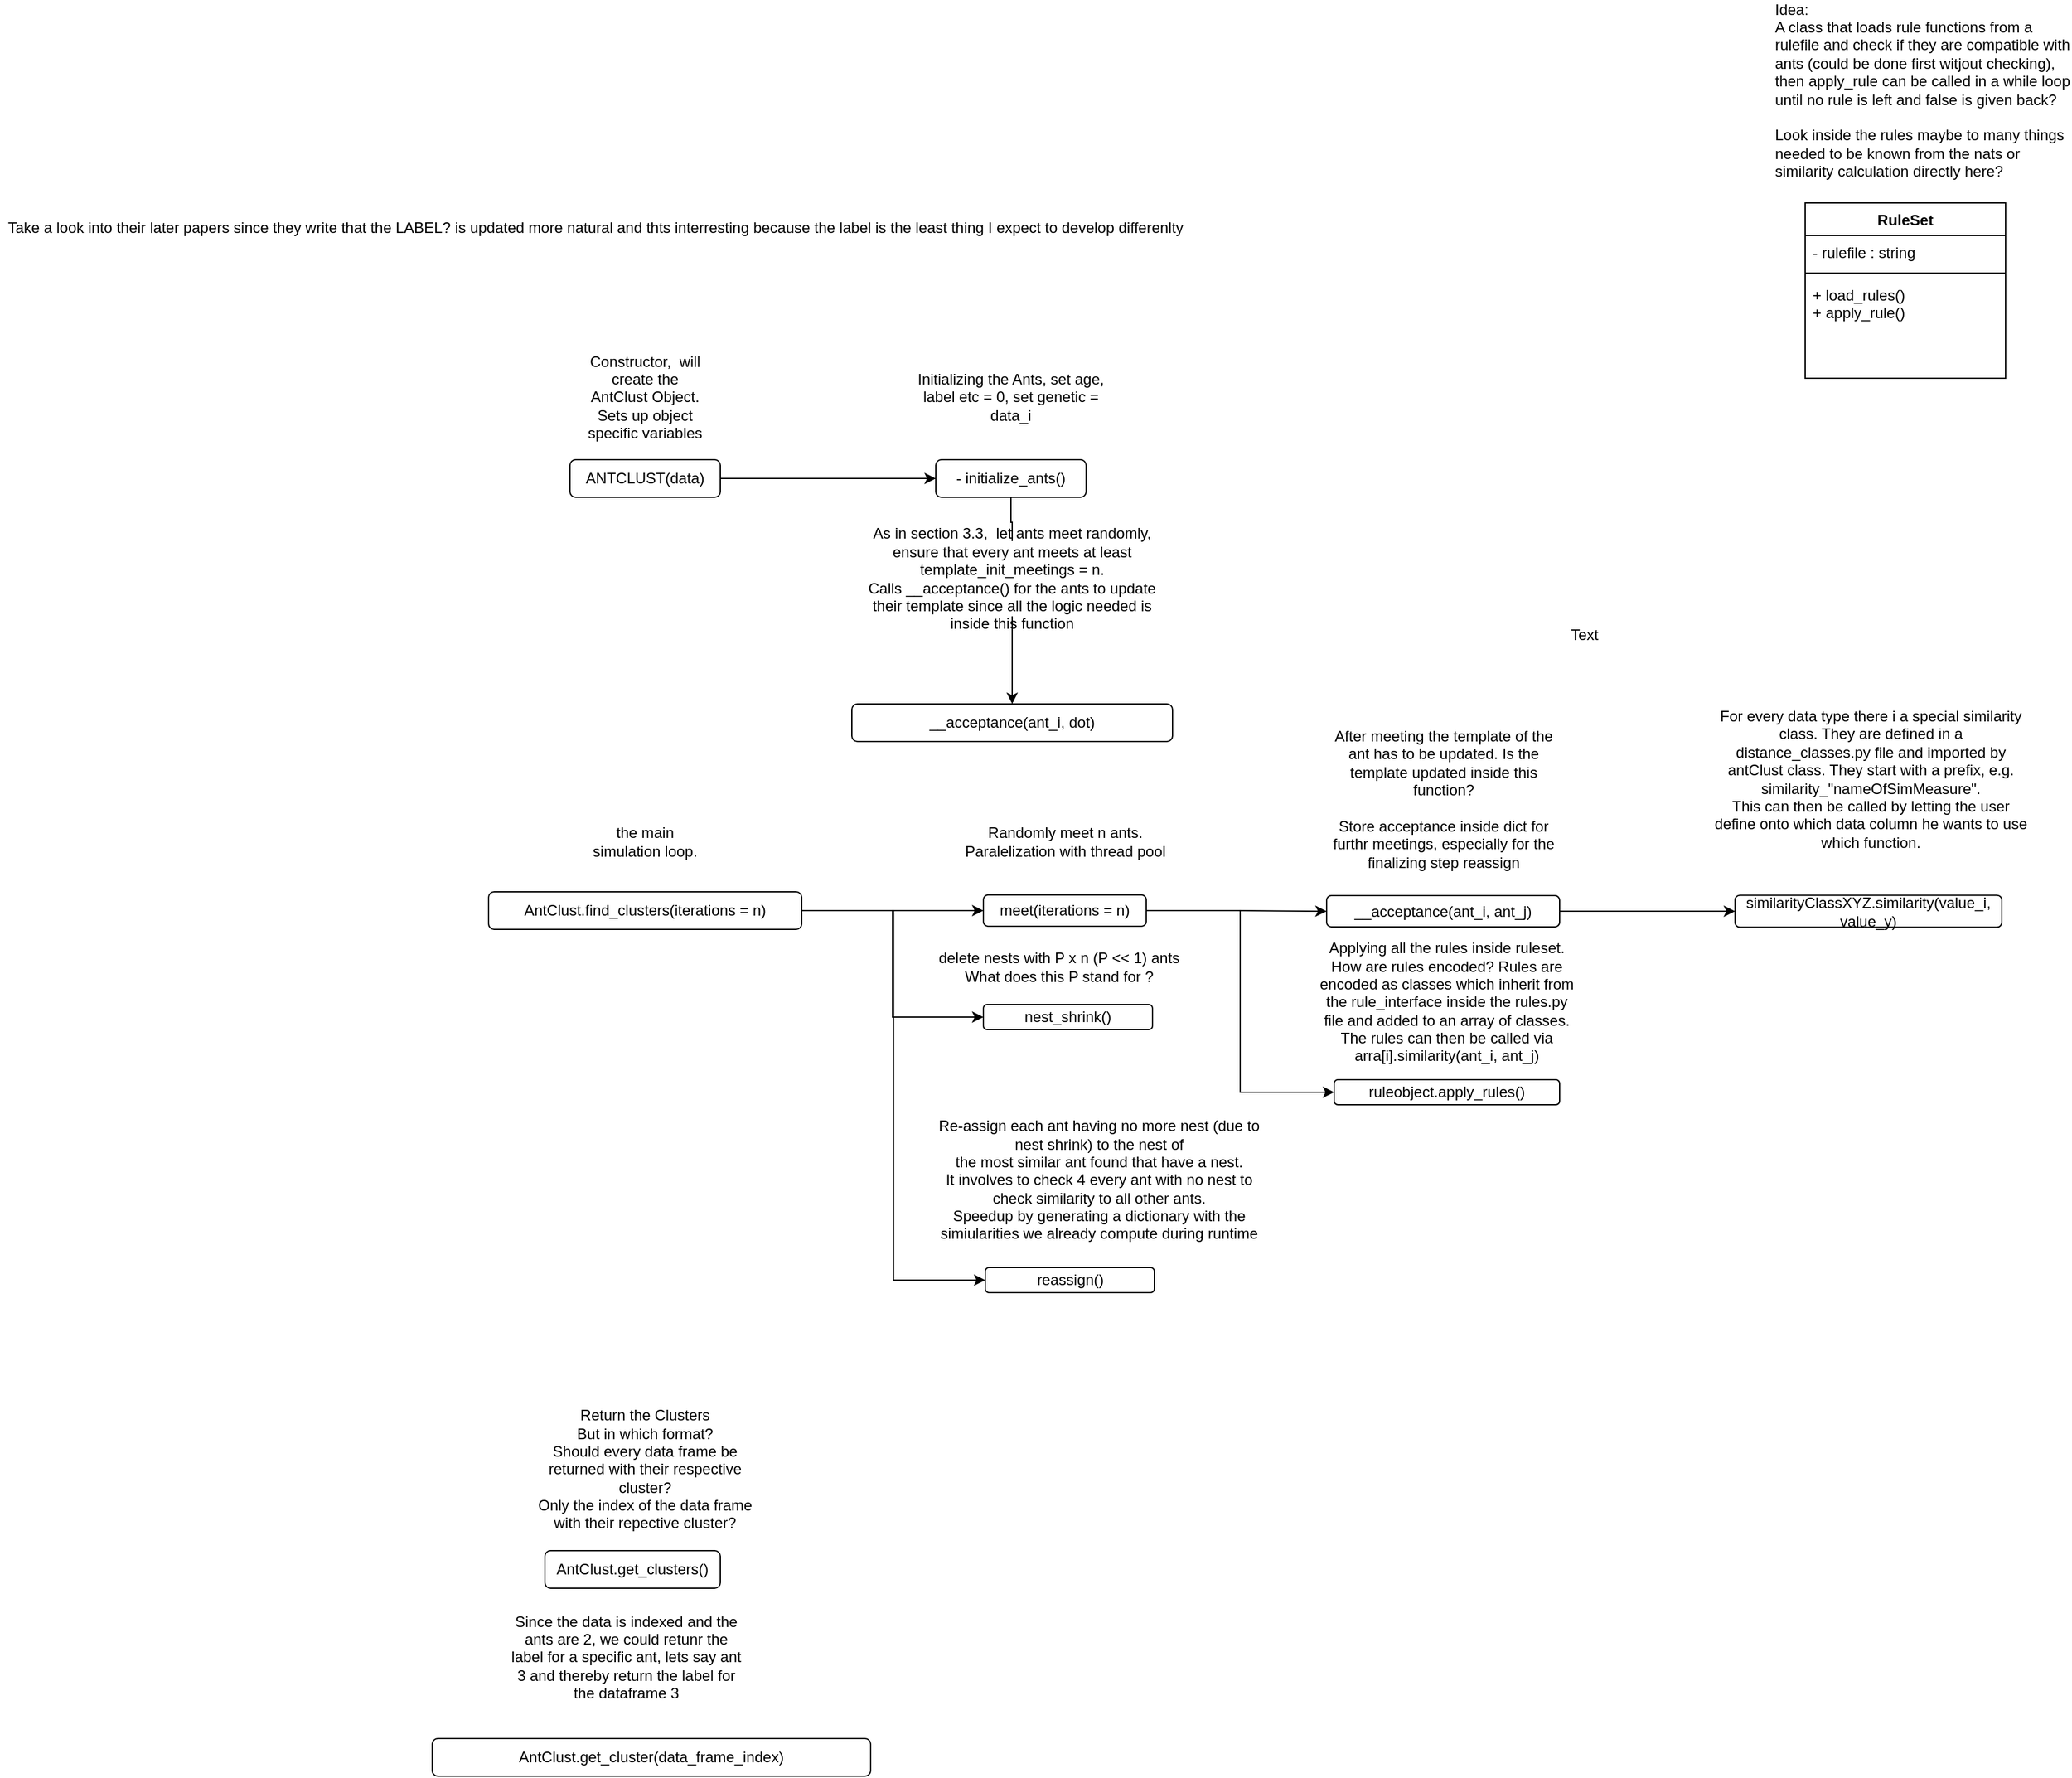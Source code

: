 <mxfile version="18.1.3" type="device"><diagram id="xyuTb78GxUNwrYnpUrJd" name="Page-1"><mxGraphModel dx="1812" dy="3157" grid="1" gridSize="10" guides="1" tooltips="1" connect="1" arrows="1" fold="1" page="1" pageScale="1" pageWidth="827" pageHeight="1169" math="0" shadow="0"><root><mxCell id="0"/><mxCell id="1" parent="0"/><mxCell id="JSAyRFw9uCmhCDgmfMrh-7" value="" style="edgeStyle=orthogonalEdgeStyle;rounded=0;orthogonalLoop=1;jettySize=auto;html=1;" parent="1" source="JSAyRFw9uCmhCDgmfMrh-3" target="JSAyRFw9uCmhCDgmfMrh-4" edge="1"><mxGeometry relative="1" as="geometry"><mxPoint x="350" y="200" as="targetPoint"/></mxGeometry></mxCell><mxCell id="JSAyRFw9uCmhCDgmfMrh-3" value="ANTCLUST(data)" style="rounded=1;whiteSpace=wrap;html=1;" parent="1" vertex="1"><mxGeometry x="130" y="185" width="120" height="30" as="geometry"/></mxCell><mxCell id="JSAyRFw9uCmhCDgmfMrh-10" value="" style="edgeStyle=orthogonalEdgeStyle;rounded=0;orthogonalLoop=1;jettySize=auto;html=1;startArrow=none;" parent="1" source="JSAyRFw9uCmhCDgmfMrh-11" target="JSAyRFw9uCmhCDgmfMrh-9" edge="1"><mxGeometry relative="1" as="geometry"/></mxCell><mxCell id="JSAyRFw9uCmhCDgmfMrh-4" value="- initialize_ants()" style="rounded=1;whiteSpace=wrap;html=1;" parent="1" vertex="1"><mxGeometry x="422" y="185" width="120" height="30" as="geometry"/></mxCell><mxCell id="JSAyRFw9uCmhCDgmfMrh-8" value="Initializing the Ants, set age, label etc = 0, set genetic = data_i" style="text;html=1;strokeColor=none;fillColor=none;align=center;verticalAlign=middle;whiteSpace=wrap;rounded=0;" parent="1" vertex="1"><mxGeometry x="405" y="120" width="154" height="30" as="geometry"/></mxCell><mxCell id="JSAyRFw9uCmhCDgmfMrh-9" value="__acceptance(ant_i, dot)" style="whiteSpace=wrap;html=1;rounded=1;" parent="1" vertex="1"><mxGeometry x="355" y="380" width="256" height="30" as="geometry"/></mxCell><mxCell id="JSAyRFw9uCmhCDgmfMrh-11" value="As in section 3.3,&amp;nbsp; let ants meet randomly, ensure that every ant meets at least template_init_meetings = n.&lt;br&gt;Calls __acceptance() for the ants to update their template since all the logic needed is inside this function" style="text;html=1;strokeColor=none;fillColor=none;align=center;verticalAlign=middle;whiteSpace=wrap;rounded=0;" parent="1" vertex="1"><mxGeometry x="354" y="250" width="258" height="60" as="geometry"/></mxCell><mxCell id="JSAyRFw9uCmhCDgmfMrh-12" value="" style="edgeStyle=orthogonalEdgeStyle;rounded=0;orthogonalLoop=1;jettySize=auto;html=1;endArrow=none;" parent="1" source="JSAyRFw9uCmhCDgmfMrh-4" target="JSAyRFw9uCmhCDgmfMrh-11" edge="1"><mxGeometry relative="1" as="geometry"><mxPoint x="482" y="215" as="sourcePoint"/><mxPoint x="482" y="320" as="targetPoint"/></mxGeometry></mxCell><mxCell id="JSAyRFw9uCmhCDgmfMrh-38" value="" style="edgeStyle=orthogonalEdgeStyle;rounded=0;orthogonalLoop=1;jettySize=auto;html=1;" parent="1" source="JSAyRFw9uCmhCDgmfMrh-30" target="JSAyRFw9uCmhCDgmfMrh-37" edge="1"><mxGeometry relative="1" as="geometry"/></mxCell><mxCell id="JSAyRFw9uCmhCDgmfMrh-42" style="edgeStyle=orthogonalEdgeStyle;rounded=0;orthogonalLoop=1;jettySize=auto;html=1;exitX=1;exitY=0.5;exitDx=0;exitDy=0;entryX=0;entryY=0.5;entryDx=0;entryDy=0;" parent="1" source="JSAyRFw9uCmhCDgmfMrh-30" target="JSAyRFw9uCmhCDgmfMrh-40" edge="1"><mxGeometry relative="1" as="geometry"/></mxCell><mxCell id="JSAyRFw9uCmhCDgmfMrh-45" style="edgeStyle=orthogonalEdgeStyle;rounded=0;orthogonalLoop=1;jettySize=auto;html=1;exitX=1;exitY=0.5;exitDx=0;exitDy=0;entryX=0;entryY=0.5;entryDx=0;entryDy=0;" parent="1" source="JSAyRFw9uCmhCDgmfMrh-30" target="JSAyRFw9uCmhCDgmfMrh-44" edge="1"><mxGeometry relative="1" as="geometry"/></mxCell><mxCell id="JSAyRFw9uCmhCDgmfMrh-30" value="AntClust.find_clusters(iterations = n)" style="rounded=1;whiteSpace=wrap;html=1;" parent="1" vertex="1"><mxGeometry x="65" y="530" width="250" height="30" as="geometry"/></mxCell><mxCell id="JSAyRFw9uCmhCDgmfMrh-31" value="Constructor,&amp;nbsp; will create the AntClust Object.&lt;br&gt;Sets up object specific variables" style="text;html=1;strokeColor=none;fillColor=none;align=center;verticalAlign=middle;whiteSpace=wrap;rounded=0;" parent="1" vertex="1"><mxGeometry x="140" y="105" width="100" height="60" as="geometry"/></mxCell><mxCell id="JSAyRFw9uCmhCDgmfMrh-32" value="the main simulation loop." style="text;html=1;strokeColor=none;fillColor=none;align=center;verticalAlign=middle;whiteSpace=wrap;rounded=0;" parent="1" vertex="1"><mxGeometry x="140" y="460" width="100" height="60" as="geometry"/></mxCell><mxCell id="JSAyRFw9uCmhCDgmfMrh-50" value="" style="edgeStyle=orthogonalEdgeStyle;rounded=0;orthogonalLoop=1;jettySize=auto;html=1;" parent="1" source="JSAyRFw9uCmhCDgmfMrh-37" target="JSAyRFw9uCmhCDgmfMrh-49" edge="1"><mxGeometry relative="1" as="geometry"/></mxCell><mxCell id="rCJRome8R3pLpdcPwWRO-5" style="edgeStyle=orthogonalEdgeStyle;rounded=0;orthogonalLoop=1;jettySize=auto;html=1;exitX=1;exitY=0.5;exitDx=0;exitDy=0;entryX=0;entryY=0.5;entryDx=0;entryDy=0;" parent="1" source="JSAyRFw9uCmhCDgmfMrh-37" target="rCJRome8R3pLpdcPwWRO-4" edge="1"><mxGeometry relative="1" as="geometry"/></mxCell><mxCell id="JSAyRFw9uCmhCDgmfMrh-37" value="meet(iterations = n)" style="rounded=1;whiteSpace=wrap;html=1;" parent="1" vertex="1"><mxGeometry x="460" y="532.5" width="130" height="25" as="geometry"/></mxCell><mxCell id="JSAyRFw9uCmhCDgmfMrh-39" value="Randomly meet n ants.&lt;br&gt;Paralelization with thread pool" style="text;html=1;align=center;verticalAlign=middle;resizable=0;points=[];autosize=1;strokeColor=none;fillColor=none;" parent="1" vertex="1"><mxGeometry x="435" y="475" width="180" height="30" as="geometry"/></mxCell><mxCell id="JSAyRFw9uCmhCDgmfMrh-40" value="nest_shrink()" style="rounded=1;whiteSpace=wrap;html=1;" parent="1" vertex="1"><mxGeometry x="460" y="620" width="135" height="20" as="geometry"/></mxCell><mxCell id="JSAyRFw9uCmhCDgmfMrh-43" value="delete nests with P x n (P &amp;lt;&amp;lt; 1) ants&lt;br&gt;What does this P stand for ?" style="text;html=1;align=center;verticalAlign=middle;resizable=0;points=[];autosize=1;strokeColor=none;fillColor=none;" parent="1" vertex="1"><mxGeometry x="415" y="575" width="210" height="30" as="geometry"/></mxCell><mxCell id="JSAyRFw9uCmhCDgmfMrh-44" value="reassign()" style="rounded=1;whiteSpace=wrap;html=1;" parent="1" vertex="1"><mxGeometry x="461.5" y="830" width="135" height="20" as="geometry"/></mxCell><mxCell id="JSAyRFw9uCmhCDgmfMrh-48" value="&lt;div style=&quot;&quot;&gt;Re-assign each ant having no more nest (due to nest shrink) to the nest of&lt;/div&gt;&lt;div style=&quot;&quot;&gt;the most similar ant found that have a nest.&lt;/div&gt;&lt;div style=&quot;&quot;&gt;It involves to check 4 every ant with no nest to check similarity to all other ants.&lt;/div&gt;&lt;div style=&quot;&quot;&gt;Speedup by generating a dictionary with the simiularities we already compute during runtime&lt;/div&gt;" style="text;html=1;strokeColor=none;fillColor=none;align=center;verticalAlign=middle;whiteSpace=wrap;rounded=0;" parent="1" vertex="1"><mxGeometry x="414" y="700" width="276.5" height="120" as="geometry"/></mxCell><mxCell id="rCJRome8R3pLpdcPwWRO-2" value="" style="edgeStyle=orthogonalEdgeStyle;rounded=0;orthogonalLoop=1;jettySize=auto;html=1;" parent="1" source="JSAyRFw9uCmhCDgmfMrh-49" target="rCJRome8R3pLpdcPwWRO-1" edge="1"><mxGeometry relative="1" as="geometry"/></mxCell><mxCell id="JSAyRFw9uCmhCDgmfMrh-49" value="__acceptance(ant_i, ant_j)" style="rounded=1;whiteSpace=wrap;html=1;" parent="1" vertex="1"><mxGeometry x="734" y="533" width="186" height="25" as="geometry"/></mxCell><mxCell id="JSAyRFw9uCmhCDgmfMrh-51" value="Text" style="text;html=1;strokeColor=none;fillColor=none;align=center;verticalAlign=middle;whiteSpace=wrap;rounded=0;" parent="1" vertex="1"><mxGeometry x="910" y="310" width="60" height="30" as="geometry"/></mxCell><mxCell id="JSAyRFw9uCmhCDgmfMrh-52" value="Idea:&lt;br&gt;A class that loads rule functions from a rulefile and check if they are compatible with ants (could be done first witjout checking), then apply_rule can be called in a while loop until no rule is left and false is given back?&lt;br&gt;&lt;br&gt;Look inside the rules maybe to many things needed to be known from the nats or similarity calculation directly here?" style="text;html=1;strokeColor=none;fillColor=none;align=left;verticalAlign=middle;whiteSpace=wrap;rounded=0;" parent="1" vertex="1"><mxGeometry x="1090" y="-180" width="238" height="140" as="geometry"/></mxCell><mxCell id="JSAyRFw9uCmhCDgmfMrh-53" value="Applying all the rules inside ruleset. How are rules encoded? Rules are encoded as classes which inherit from the rule_interface inside the rules.py file and added to an array of classes. The rules can then be called via arra[i].similarity(ant_i, ant_j)" style="text;html=1;strokeColor=none;fillColor=none;align=center;verticalAlign=middle;whiteSpace=wrap;rounded=0;" parent="1" vertex="1"><mxGeometry x="727" y="585" width="206" height="65" as="geometry"/></mxCell><mxCell id="JSAyRFw9uCmhCDgmfMrh-54" value="For every data type there i a special similarity class. They are defined in a distance_classes.py file and imported by antClust class. They start with a prefix, e.g. similarity_&quot;nameOfSimMeasure&quot;.&lt;br&gt;This can then be called by letting the user define onto which data column he wants to use which function." style="text;html=1;strokeColor=none;fillColor=none;align=center;verticalAlign=middle;whiteSpace=wrap;rounded=0;" parent="1" vertex="1"><mxGeometry x="1040" y="350" width="257" height="180" as="geometry"/></mxCell><mxCell id="JSAyRFw9uCmhCDgmfMrh-55" value="After meeting the template of the ant has to be updated. Is the template updated inside this function?&lt;br&gt;&lt;br&gt;Store acceptance inside dict for furthr meetings, especially for the finalizing step reassign" style="text;html=1;strokeColor=none;fillColor=none;align=center;verticalAlign=middle;whiteSpace=wrap;rounded=0;" parent="1" vertex="1"><mxGeometry x="732.75" y="410" width="188.5" height="92.5" as="geometry"/></mxCell><mxCell id="rCJRome8R3pLpdcPwWRO-1" value="similarityClassXYZ.similarity(value_i, value_y)" style="rounded=1;whiteSpace=wrap;html=1;" parent="1" vertex="1"><mxGeometry x="1060" y="532.75" width="213" height="25.5" as="geometry"/></mxCell><mxCell id="rCJRome8R3pLpdcPwWRO-4" value="ruleobject.apply_rules()" style="rounded=1;whiteSpace=wrap;html=1;" parent="1" vertex="1"><mxGeometry x="740" y="680" width="180" height="20" as="geometry"/></mxCell><mxCell id="rCJRome8R3pLpdcPwWRO-6" value="RuleSet" style="swimlane;fontStyle=1;align=center;verticalAlign=top;childLayout=stackLayout;horizontal=1;startSize=26;horizontalStack=0;resizeParent=1;resizeParentMax=0;resizeLast=0;collapsible=1;marginBottom=0;" parent="1" vertex="1"><mxGeometry x="1116" y="-20" width="160" height="140" as="geometry"/></mxCell><mxCell id="rCJRome8R3pLpdcPwWRO-7" value="- rulefile : string" style="text;strokeColor=none;fillColor=none;align=left;verticalAlign=top;spacingLeft=4;spacingRight=4;overflow=hidden;rotatable=0;points=[[0,0.5],[1,0.5]];portConstraint=eastwest;" parent="rCJRome8R3pLpdcPwWRO-6" vertex="1"><mxGeometry y="26" width="160" height="26" as="geometry"/></mxCell><mxCell id="rCJRome8R3pLpdcPwWRO-8" value="" style="line;strokeWidth=1;fillColor=none;align=left;verticalAlign=middle;spacingTop=-1;spacingLeft=3;spacingRight=3;rotatable=0;labelPosition=right;points=[];portConstraint=eastwest;" parent="rCJRome8R3pLpdcPwWRO-6" vertex="1"><mxGeometry y="52" width="160" height="8" as="geometry"/></mxCell><mxCell id="rCJRome8R3pLpdcPwWRO-9" value="+ load_rules()&#10;+ apply_rule()" style="text;strokeColor=none;fillColor=none;align=left;verticalAlign=top;spacingLeft=4;spacingRight=4;overflow=hidden;rotatable=0;points=[[0,0.5],[1,0.5]];portConstraint=eastwest;" parent="rCJRome8R3pLpdcPwWRO-6" vertex="1"><mxGeometry y="60" width="160" height="80" as="geometry"/></mxCell><mxCell id="rCJRome8R3pLpdcPwWRO-10" value="Take a look into their later papers since they write that the LABEL? is updated more natural and thts interresting because the label is the least thing I expect to develop differenlty" style="text;html=1;align=center;verticalAlign=middle;resizable=0;points=[];autosize=1;strokeColor=none;fillColor=none;" parent="1" vertex="1"><mxGeometry x="-325" y="-10" width="950" height="20" as="geometry"/></mxCell><mxCell id="rCJRome8R3pLpdcPwWRO-12" value="AntClust.get_clusters()" style="rounded=1;whiteSpace=wrap;html=1;" parent="1" vertex="1"><mxGeometry x="110" y="1056" width="140" height="30" as="geometry"/></mxCell><mxCell id="rCJRome8R3pLpdcPwWRO-14" value="Return the Clusters&lt;br&gt;But in which format?&lt;br&gt;Should every data frame be returned with their respective cluster?&lt;br&gt;Only the index of the data frame with their repective cluster?" style="text;html=1;strokeColor=none;fillColor=none;align=center;verticalAlign=middle;whiteSpace=wrap;rounded=0;" parent="1" vertex="1"><mxGeometry x="95" y="936" width="190" height="110" as="geometry"/></mxCell><mxCell id="rCJRome8R3pLpdcPwWRO-15" value="AntClust.get_cluster(data_frame_index)" style="rounded=1;whiteSpace=wrap;html=1;" parent="1" vertex="1"><mxGeometry x="20" y="1206" width="350" height="30" as="geometry"/></mxCell><mxCell id="rCJRome8R3pLpdcPwWRO-16" value="Since the data is indexed and the ants are 2, we could retunr the label for a specific ant, lets say ant 3 and thereby return the label for the dataframe 3" style="text;html=1;strokeColor=none;fillColor=none;align=center;verticalAlign=middle;whiteSpace=wrap;rounded=0;" parent="1" vertex="1"><mxGeometry x="80" y="1086" width="190" height="110" as="geometry"/></mxCell></root></mxGraphModel></diagram></mxfile>